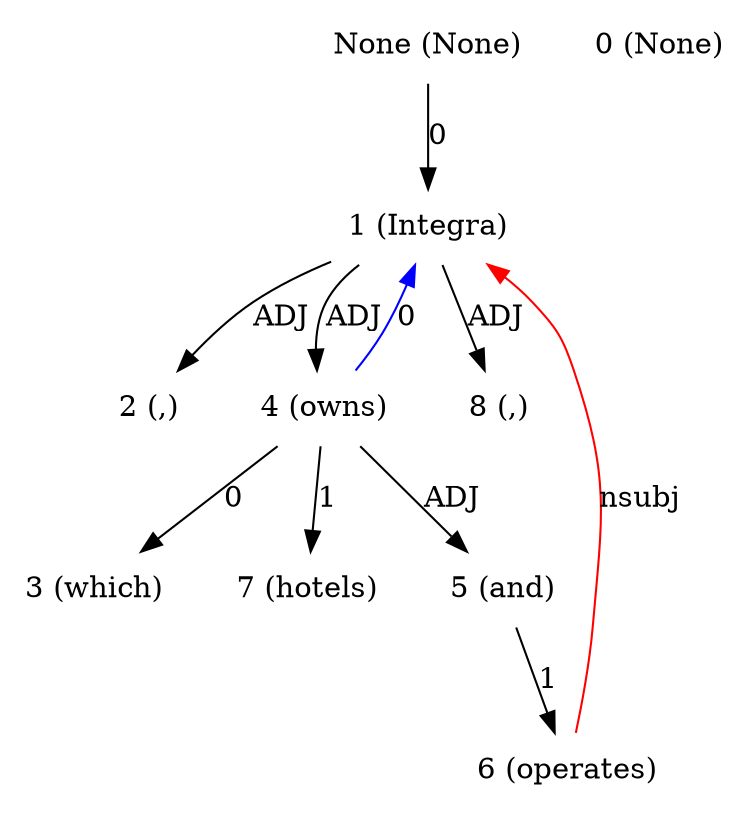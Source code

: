 digraph G{
edge [dir=forward]
node [shape=plaintext]

None [label="None (None)"]
None -> 1 [label="0"]
0 [label="0 (None)"]
1 [label="1 (Integra)"]
1 -> 2 [label="ADJ"]
1 -> 4 [label="ADJ"]
1 -> 8 [label="ADJ"]
6 -> 1 [label="nsubj", color="red"]
2 [label="2 (,)"]
3 [label="3 (which)"]
4 [label="4 (owns)"]
4 -> 7 [label="1"]
4 -> 3 [label="0"]
4 -> 1 [label="0", color="blue"]
4 -> 5 [label="ADJ"]
5 [label="5 (and)"]
5 -> 6 [label="1"]
6 [label="6 (operates)"]
7 [label="7 (hotels)"]
8 [label="8 (,)"]
}
